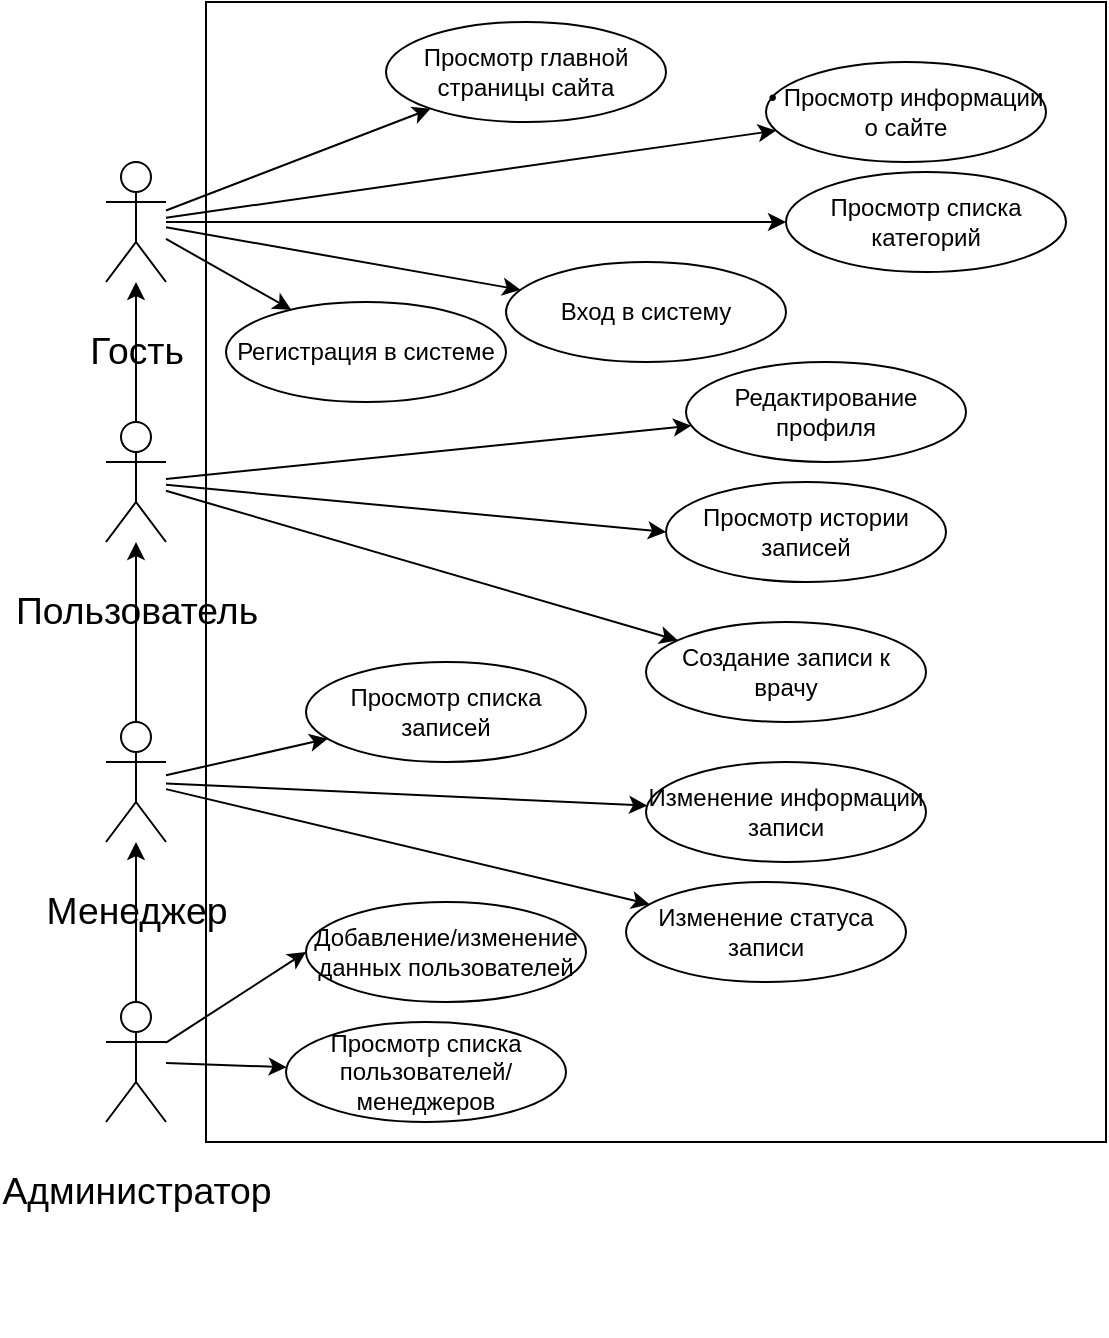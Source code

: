 <mxfile version="21.1.5" type="device">
  <diagram name="Страница 1" id="nvHRbx4KRjpOqdb_E22I">
    <mxGraphModel dx="1195" dy="663" grid="0" gridSize="10" guides="1" tooltips="1" connect="1" arrows="1" fold="1" page="1" pageScale="1" pageWidth="827" pageHeight="1169" math="0" shadow="0">
      <root>
        <mxCell id="0" />
        <mxCell id="1" parent="0" />
        <mxCell id="gIhtm3OILwZ725tfP_vh-38" value="" style="rounded=0;whiteSpace=wrap;html=1;fillColor=none;" vertex="1" parent="1">
          <mxGeometry x="130" y="10" width="450" height="570" as="geometry" />
        </mxCell>
        <mxCell id="gIhtm3OILwZ725tfP_vh-20" style="rounded=0;orthogonalLoop=1;jettySize=auto;html=1;" edge="1" parent="1" source="gIhtm3OILwZ725tfP_vh-1" target="gIhtm3OILwZ725tfP_vh-7">
          <mxGeometry relative="1" as="geometry" />
        </mxCell>
        <mxCell id="gIhtm3OILwZ725tfP_vh-21" style="rounded=0;orthogonalLoop=1;jettySize=auto;html=1;" edge="1" parent="1" source="gIhtm3OILwZ725tfP_vh-1" target="gIhtm3OILwZ725tfP_vh-8">
          <mxGeometry relative="1" as="geometry" />
        </mxCell>
        <mxCell id="gIhtm3OILwZ725tfP_vh-22" style="rounded=0;orthogonalLoop=1;jettySize=auto;html=1;entryX=0;entryY=0.5;entryDx=0;entryDy=0;" edge="1" parent="1" source="gIhtm3OILwZ725tfP_vh-1" target="gIhtm3OILwZ725tfP_vh-9">
          <mxGeometry relative="1" as="geometry" />
        </mxCell>
        <mxCell id="gIhtm3OILwZ725tfP_vh-23" style="rounded=0;orthogonalLoop=1;jettySize=auto;html=1;" edge="1" parent="1" source="gIhtm3OILwZ725tfP_vh-1" target="gIhtm3OILwZ725tfP_vh-11">
          <mxGeometry relative="1" as="geometry" />
        </mxCell>
        <mxCell id="gIhtm3OILwZ725tfP_vh-24" style="rounded=0;orthogonalLoop=1;jettySize=auto;html=1;" edge="1" parent="1" source="gIhtm3OILwZ725tfP_vh-1" target="gIhtm3OILwZ725tfP_vh-10">
          <mxGeometry relative="1" as="geometry" />
        </mxCell>
        <mxCell id="gIhtm3OILwZ725tfP_vh-1" value="&#xa;&lt;span style=&quot;font-size:14.0pt;line-height:150%;&#xa;font-family:&amp;quot;Times New Roman&amp;quot;,serif;mso-fareast-font-family:Calibri;mso-fareast-theme-font:&#xa;minor-latin;mso-bidi-theme-font:minor-bidi;mso-ansi-language:RU;mso-fareast-language:&#xa;EN-US;mso-bidi-language:AR-SA&quot;&gt;Гость&lt;/span&gt;&#xa;&#xa;&#xa;&#xa;" style="shape=umlActor;verticalLabelPosition=bottom;verticalAlign=top;html=1;outlineConnect=0;" vertex="1" parent="1">
          <mxGeometry x="80" y="90" width="30" height="60" as="geometry" />
        </mxCell>
        <mxCell id="gIhtm3OILwZ725tfP_vh-29" style="edgeStyle=orthogonalEdgeStyle;rounded=0;orthogonalLoop=1;jettySize=auto;html=1;" edge="1" parent="1" source="gIhtm3OILwZ725tfP_vh-3" target="gIhtm3OILwZ725tfP_vh-4">
          <mxGeometry relative="1" as="geometry" />
        </mxCell>
        <mxCell id="gIhtm3OILwZ725tfP_vh-30" style="rounded=0;orthogonalLoop=1;jettySize=auto;html=1;" edge="1" parent="1" source="gIhtm3OILwZ725tfP_vh-3" target="gIhtm3OILwZ725tfP_vh-16">
          <mxGeometry relative="1" as="geometry" />
        </mxCell>
        <mxCell id="gIhtm3OILwZ725tfP_vh-31" style="rounded=0;orthogonalLoop=1;jettySize=auto;html=1;" edge="1" parent="1" source="gIhtm3OILwZ725tfP_vh-3" target="gIhtm3OILwZ725tfP_vh-15">
          <mxGeometry relative="1" as="geometry" />
        </mxCell>
        <mxCell id="gIhtm3OILwZ725tfP_vh-32" style="rounded=0;orthogonalLoop=1;jettySize=auto;html=1;" edge="1" parent="1" source="gIhtm3OILwZ725tfP_vh-3" target="gIhtm3OILwZ725tfP_vh-17">
          <mxGeometry relative="1" as="geometry" />
        </mxCell>
        <mxCell id="gIhtm3OILwZ725tfP_vh-3" value="&#xa;&lt;span style=&quot;font-size:14.0pt;line-height:150%;&#xa;font-family:&amp;quot;Times New Roman&amp;quot;,serif;mso-fareast-font-family:Calibri;mso-fareast-theme-font:&#xa;minor-latin;mso-bidi-theme-font:minor-bidi;mso-ansi-language:RU;mso-fareast-language:&#xa;EN-US;mso-bidi-language:AR-SA&quot;&gt;Менеджер&lt;/span&gt;&#xa;&#xa;&#xa;&#xa;" style="shape=umlActor;verticalLabelPosition=bottom;verticalAlign=top;html=1;outlineConnect=0;" vertex="1" parent="1">
          <mxGeometry x="80" y="370" width="30" height="60" as="geometry" />
        </mxCell>
        <mxCell id="gIhtm3OILwZ725tfP_vh-25" style="edgeStyle=orthogonalEdgeStyle;rounded=0;orthogonalLoop=1;jettySize=auto;html=1;" edge="1" parent="1" source="gIhtm3OILwZ725tfP_vh-4" target="gIhtm3OILwZ725tfP_vh-1">
          <mxGeometry relative="1" as="geometry" />
        </mxCell>
        <mxCell id="gIhtm3OILwZ725tfP_vh-26" style="rounded=0;orthogonalLoop=1;jettySize=auto;html=1;" edge="1" parent="1" source="gIhtm3OILwZ725tfP_vh-4" target="gIhtm3OILwZ725tfP_vh-13">
          <mxGeometry relative="1" as="geometry" />
        </mxCell>
        <mxCell id="gIhtm3OILwZ725tfP_vh-27" style="rounded=0;orthogonalLoop=1;jettySize=auto;html=1;entryX=0;entryY=0.5;entryDx=0;entryDy=0;" edge="1" parent="1" source="gIhtm3OILwZ725tfP_vh-4" target="gIhtm3OILwZ725tfP_vh-14">
          <mxGeometry relative="1" as="geometry" />
        </mxCell>
        <mxCell id="gIhtm3OILwZ725tfP_vh-28" style="rounded=0;orthogonalLoop=1;jettySize=auto;html=1;" edge="1" parent="1" source="gIhtm3OILwZ725tfP_vh-4" target="gIhtm3OILwZ725tfP_vh-12">
          <mxGeometry relative="1" as="geometry" />
        </mxCell>
        <mxCell id="gIhtm3OILwZ725tfP_vh-4" value="&#xa;&lt;span style=&quot;font-size:14.0pt;line-height:150%;&#xa;font-family:&amp;quot;Times New Roman&amp;quot;,serif;mso-fareast-font-family:Calibri;mso-fareast-theme-font:&#xa;minor-latin;mso-bidi-theme-font:minor-bidi;mso-ansi-language:RU;mso-fareast-language:&#xa;EN-US;mso-bidi-language:AR-SA&quot;&gt;Пользователь &lt;/span&gt;&#xa;&#xa;&#xa;&#xa;" style="shape=umlActor;verticalLabelPosition=bottom;verticalAlign=top;html=1;outlineConnect=0;" vertex="1" parent="1">
          <mxGeometry x="80" y="220" width="30" height="60" as="geometry" />
        </mxCell>
        <mxCell id="gIhtm3OILwZ725tfP_vh-33" style="edgeStyle=orthogonalEdgeStyle;rounded=0;orthogonalLoop=1;jettySize=auto;html=1;" edge="1" parent="1" source="gIhtm3OILwZ725tfP_vh-5" target="gIhtm3OILwZ725tfP_vh-3">
          <mxGeometry relative="1" as="geometry" />
        </mxCell>
        <mxCell id="gIhtm3OILwZ725tfP_vh-34" style="rounded=0;orthogonalLoop=1;jettySize=auto;html=1;entryX=0;entryY=0.5;entryDx=0;entryDy=0;" edge="1" parent="1" source="gIhtm3OILwZ725tfP_vh-5" target="gIhtm3OILwZ725tfP_vh-19">
          <mxGeometry relative="1" as="geometry" />
        </mxCell>
        <mxCell id="gIhtm3OILwZ725tfP_vh-35" style="rounded=0;orthogonalLoop=1;jettySize=auto;html=1;" edge="1" parent="1" source="gIhtm3OILwZ725tfP_vh-5" target="gIhtm3OILwZ725tfP_vh-18">
          <mxGeometry relative="1" as="geometry" />
        </mxCell>
        <mxCell id="gIhtm3OILwZ725tfP_vh-5" value="&#xa;&lt;span style=&quot;font-size:14.0pt;line-height:150%;&#xa;font-family:&amp;quot;Times New Roman&amp;quot;,serif;mso-fareast-font-family:Calibri;mso-fareast-theme-font:&#xa;minor-latin;mso-bidi-theme-font:minor-bidi;mso-ansi-language:RU;mso-fareast-language:&#xa;EN-US;mso-bidi-language:AR-SA&quot;&gt;Администратор&lt;/span&gt;&#xa;&#xa;&#xa;&#xa;" style="shape=umlActor;verticalLabelPosition=bottom;verticalAlign=top;html=1;outlineConnect=0;" vertex="1" parent="1">
          <mxGeometry x="80" y="510" width="30" height="60" as="geometry" />
        </mxCell>
        <mxCell id="gIhtm3OILwZ725tfP_vh-7" value="&lt;span&gt;Просмотр главной страницы сайта&lt;/span&gt;" style="ellipse;whiteSpace=wrap;html=1;" vertex="1" parent="1">
          <mxGeometry x="220" y="20" width="140" height="50" as="geometry" />
        </mxCell>
        <mxCell id="gIhtm3OILwZ725tfP_vh-8" value="•	Просмотр информации о сайте" style="ellipse;whiteSpace=wrap;html=1;" vertex="1" parent="1">
          <mxGeometry x="410" y="40" width="140" height="50" as="geometry" />
        </mxCell>
        <mxCell id="gIhtm3OILwZ725tfP_vh-9" value="Просмотр списка категорий" style="ellipse;whiteSpace=wrap;html=1;" vertex="1" parent="1">
          <mxGeometry x="420" y="95" width="140" height="50" as="geometry" />
        </mxCell>
        <mxCell id="gIhtm3OILwZ725tfP_vh-10" value="Регистрация в системе" style="ellipse;whiteSpace=wrap;html=1;" vertex="1" parent="1">
          <mxGeometry x="140" y="160" width="140" height="50" as="geometry" />
        </mxCell>
        <mxCell id="gIhtm3OILwZ725tfP_vh-11" value="Вход в систему" style="ellipse;whiteSpace=wrap;html=1;" vertex="1" parent="1">
          <mxGeometry x="280" y="140" width="140" height="50" as="geometry" />
        </mxCell>
        <mxCell id="gIhtm3OILwZ725tfP_vh-12" value="Редактирование профиля" style="ellipse;whiteSpace=wrap;html=1;" vertex="1" parent="1">
          <mxGeometry x="370" y="190" width="140" height="50" as="geometry" />
        </mxCell>
        <mxCell id="gIhtm3OILwZ725tfP_vh-13" value="Создание записи к врачу" style="ellipse;whiteSpace=wrap;html=1;" vertex="1" parent="1">
          <mxGeometry x="350" y="320" width="140" height="50" as="geometry" />
        </mxCell>
        <mxCell id="gIhtm3OILwZ725tfP_vh-14" value="Просмотр истории записей" style="ellipse;whiteSpace=wrap;html=1;" vertex="1" parent="1">
          <mxGeometry x="360" y="250" width="140" height="50" as="geometry" />
        </mxCell>
        <mxCell id="gIhtm3OILwZ725tfP_vh-15" value="Изменение информации записи" style="ellipse;whiteSpace=wrap;html=1;" vertex="1" parent="1">
          <mxGeometry x="350" y="390" width="140" height="50" as="geometry" />
        </mxCell>
        <mxCell id="gIhtm3OILwZ725tfP_vh-16" value="Просмотр списка записей" style="ellipse;whiteSpace=wrap;html=1;" vertex="1" parent="1">
          <mxGeometry x="180" y="340" width="140" height="50" as="geometry" />
        </mxCell>
        <mxCell id="gIhtm3OILwZ725tfP_vh-17" value="Изменение статуса записи" style="ellipse;whiteSpace=wrap;html=1;" vertex="1" parent="1">
          <mxGeometry x="340" y="450" width="140" height="50" as="geometry" />
        </mxCell>
        <mxCell id="gIhtm3OILwZ725tfP_vh-18" value="Просмотр списка пользователей/менеджеров" style="ellipse;whiteSpace=wrap;html=1;" vertex="1" parent="1">
          <mxGeometry x="170" y="520" width="140" height="50" as="geometry" />
        </mxCell>
        <mxCell id="gIhtm3OILwZ725tfP_vh-19" value="Добавление/изменение данных пользователей" style="ellipse;whiteSpace=wrap;html=1;" vertex="1" parent="1">
          <mxGeometry x="180" y="460" width="140" height="50" as="geometry" />
        </mxCell>
      </root>
    </mxGraphModel>
  </diagram>
</mxfile>
